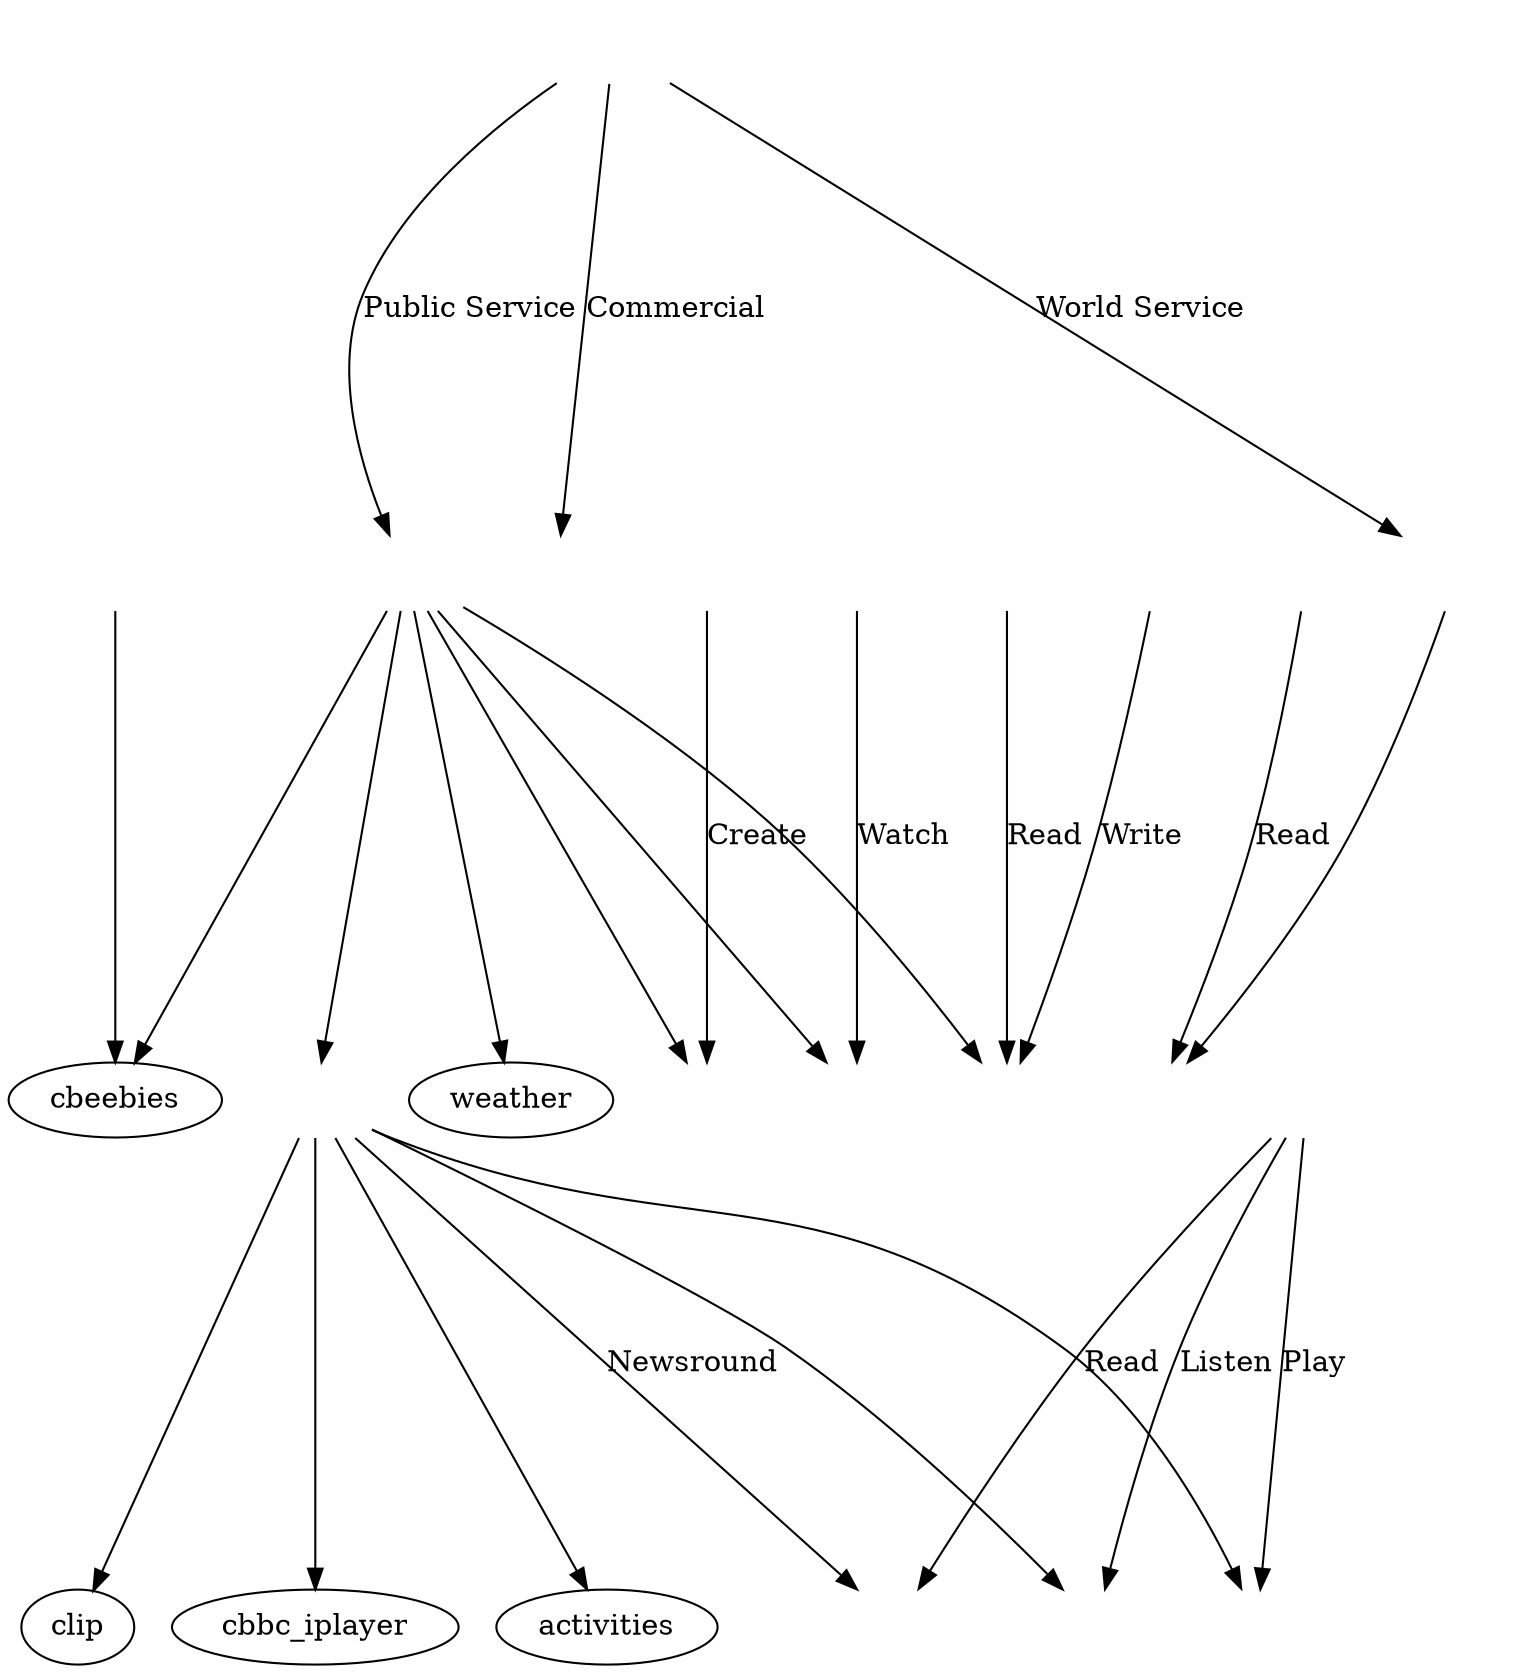 digraph {
    overlap=true;
    ranksep=2.8;

    // BBC Domains
    bbc [label="",shape="none",image="images/bbc-blocks-dark.png"];
    public_service [label="",shape="none",image="images/uk.png"];
    world_service [label="",shape="none",image="images/world_service.png"];
    worldwide [label="",shape="none",image="images/worldwide.png"];

    bbc -> public_service [label="Public Service"];
    bbc -> world_service [label="World Service"];
    bbc -> worldwide [label="Commercial"];


    // BBC Brands
    iplayer [label="",shape="none",image="images/iplayer_pink.png"];
    cbbc [label="",shape="none",image="images/cbbc.jpg"];

    public_service -> cbbc;
    public_service -> cbeebies;
    public_service -> iplayer;

    
    // Content Types
    recipes [label="",shape="none",image="images/recipe.png"];
    news [label="",shape="none",image="images/news.png"];
    newsround [label="",shape="none",image="images/news.png"];
    ws_news [label="",shape="none",image="images/news.png"];
    music [label="",shape="none",image="images/music.png"];
    games [label="",shape="none",image="images/game.png"];

    public_service -> recipes;
    public_service -> news;
    public_service -> weather;
    world_service -> ws_news;
    cbbc -> clip;
    cbbc -> games;
    cbbc -> cbbc_iplayer;
    cbbc -> activities;
    cbbc -> music;
    cbbc -> newsround [label="Newsround"];
    

    // Audience Personas
    child [label="",shape="none",image="images/child.png"];
    toddler [label="",shape="none",image="images/toddler.png"];
    viewers [label="",shape="none",image="images/viewers.png"];
    reader [label="",shape="none",image="images/reader.png"];
    nigerian_reader [label="",shape="none",image="images/nigerian_reader.png"];

    toddler -> cbeebies;
    child -> games [label="Play"];
    child -> music [label="Listen"];
    child -> newsround [label="Read"];
    viewers -> iplayer [label="Watch"];
    reader -> news [label="Read"];
    nigerian_reader -> ws_news [label="Read"];


    // Producer Roles
    writer [label="",shape="none",image="images/writer.png"];
    chef [label="",shape="none",image="images/chef.png"];
    
    writer -> news [label="Write"];
    chef -> recipes [label="Create"];
    
    

    
}
